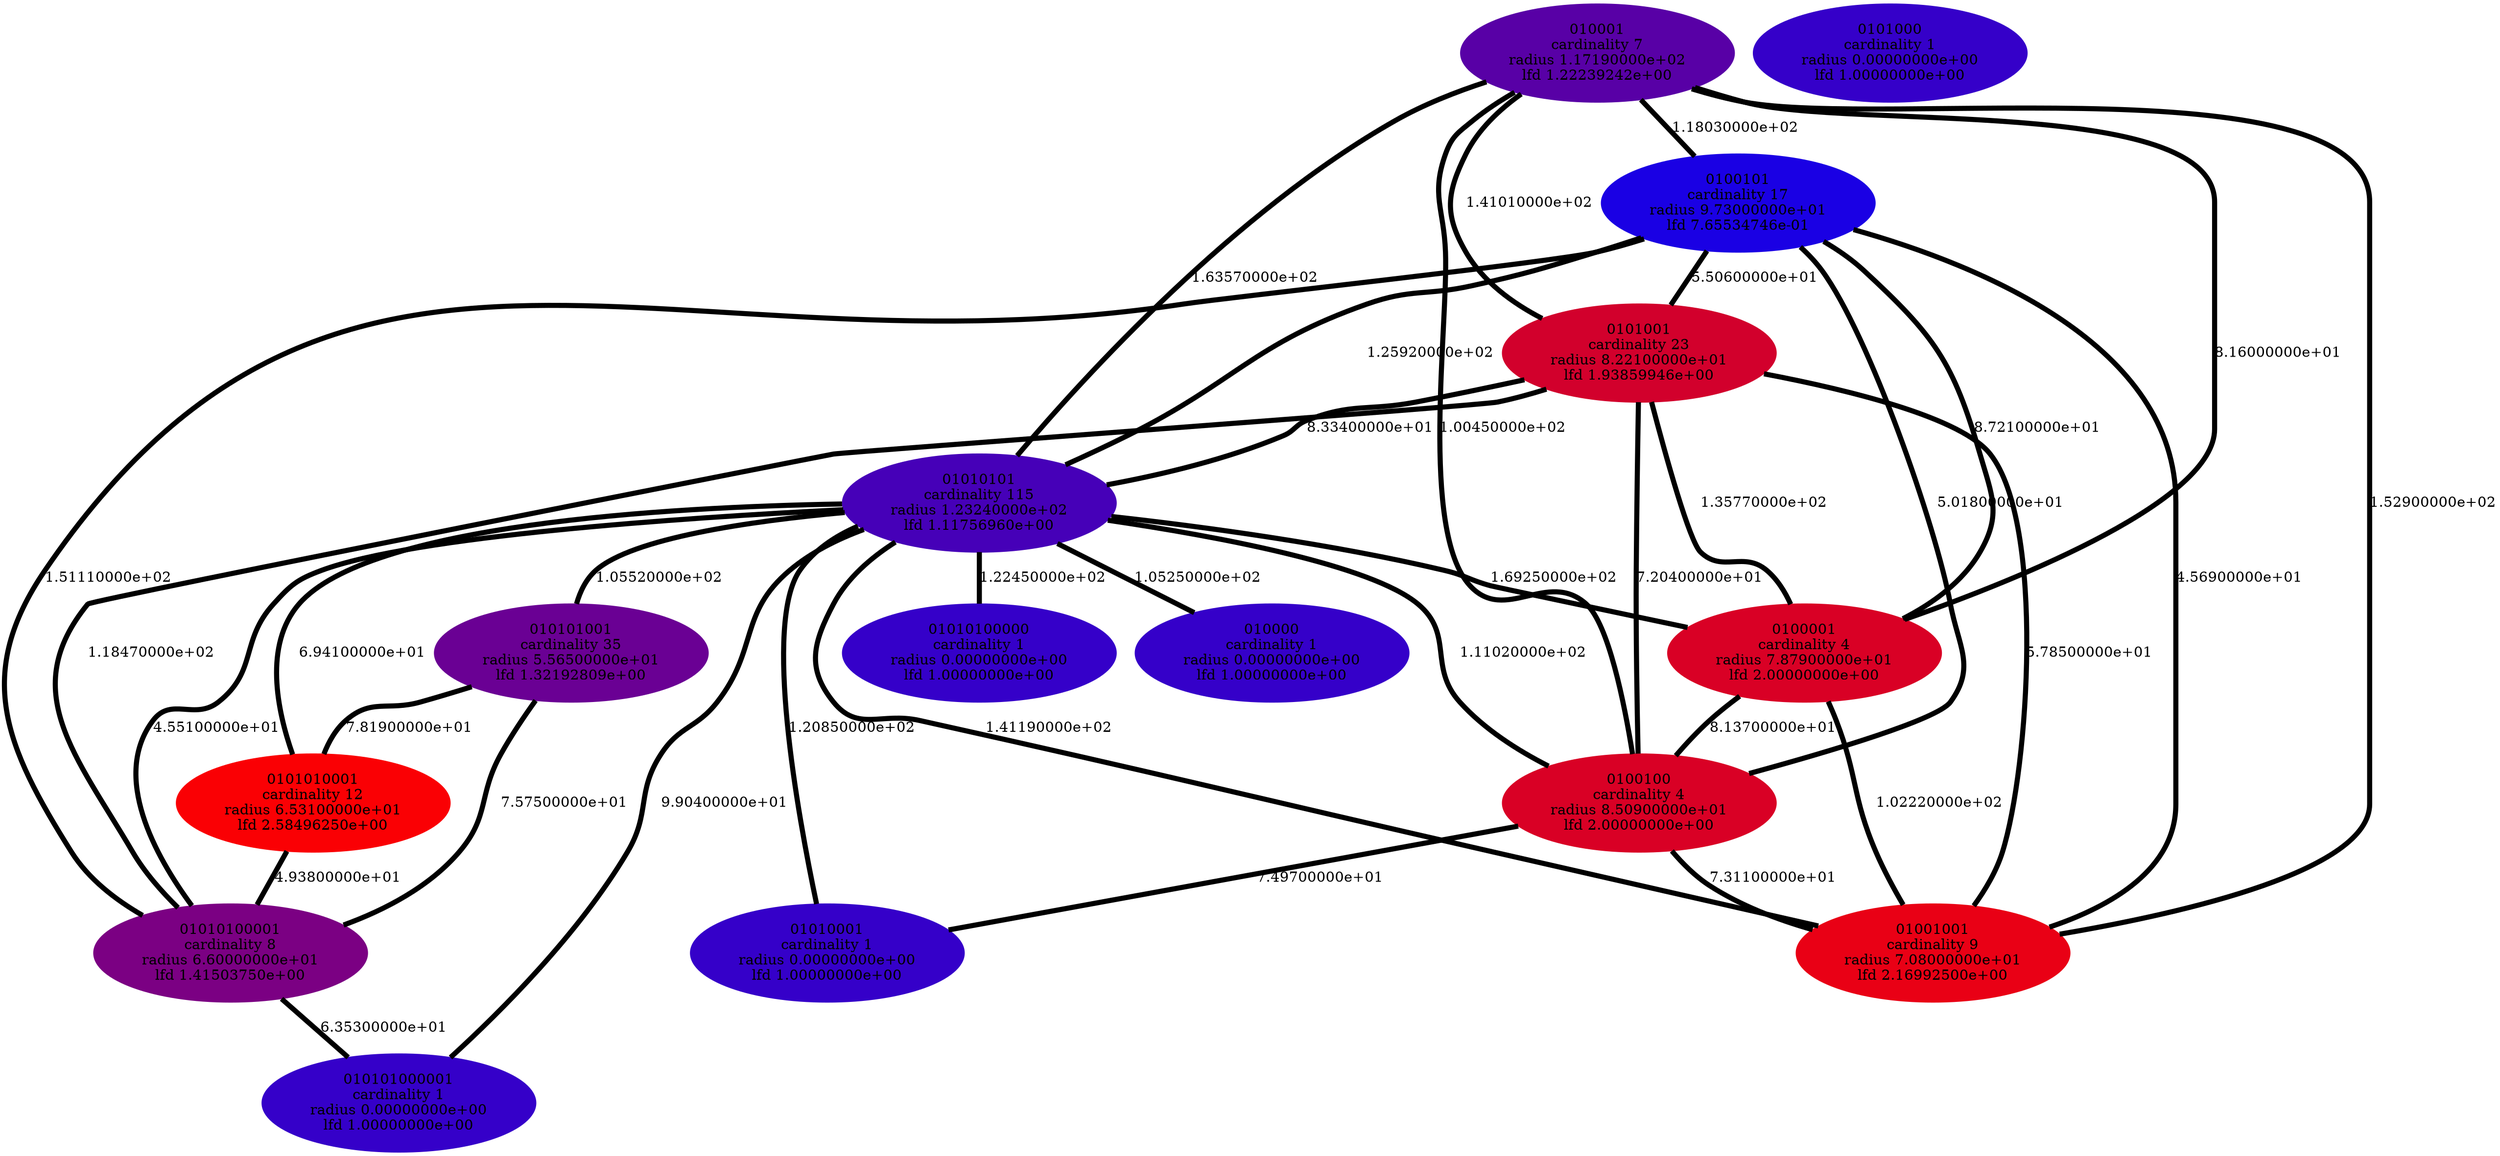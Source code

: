 graph parent_cardinality_optimal_17 {
    edge[style=solid, penwidth="5", labeldistance="10"]
    01010101 [label="01010101\ncardinality 115\nradius 1.23240000e+02\nlfd 1.11756960e+00", color="#4600B8", style="filled"]
    010001 [label="010001\ncardinality 7\nradius 1.17190000e+02\nlfd 1.22239242e+00", color="#5800A6", style="filled"]
    010101001 [label="010101001\ncardinality 35\nradius 5.56500000e+01\nlfd 1.32192809e+00", color="#6A0094", style="filled"]
    0100100 [label="0100100\ncardinality 4\nradius 8.50900000e+01\nlfd 2.00000000e+00", color="#D90025", style="filled"]
    0100001 [label="0100001\ncardinality 4\nradius 7.87900000e+01\nlfd 2.00000000e+00", color="#D90025", style="filled"]
    0101010001 [label="0101010001\ncardinality 12\nradius 6.53100000e+01\nlfd 2.58496250e+00", color="#FA0004", style="filled"]
    0100101 [label="0100101\ncardinality 17\nradius 9.73000000e+01\nlfd 7.65534746e-01", color="#1A00E4", style="filled"]
    01001001 [label="01001001\ncardinality 9\nradius 7.08000000e+01\nlfd 2.16992500e+00", color="#E90015", style="filled"]
    01010100001 [label="01010100001\ncardinality 8\nradius 6.60000000e+01\nlfd 1.41503750e+00", color="#7B0083", style="filled"]
    01010001 [label="01010001\ncardinality 1\nradius 0.00000000e+00\nlfd 1.00000000e+00", color="#3500C9", style="filled"]
    01010100000 [label="01010100000\ncardinality 1\nradius 0.00000000e+00\nlfd 1.00000000e+00", color="#3500C9", style="filled"]
    010000 [label="010000\ncardinality 1\nradius 0.00000000e+00\nlfd 1.00000000e+00", color="#3500C9", style="filled"]
    0101000 [label="0101000\ncardinality 1\nradius 0.00000000e+00\nlfd 1.00000000e+00", color="#3500C9", style="filled"]
    0101001 [label="0101001\ncardinality 23\nradius 8.22100000e+01\nlfd 1.93859946e+00", color="#D2002C", style="filled"]
    010101000001 [label="010101000001\ncardinality 1\nradius 0.00000000e+00\nlfd 1.00000000e+00", color="#3500C9", style="filled"]
    0100101 -- 01010100001 [label="1.51110000e+02"]
    01010101 -- 010101001 [label="1.05520000e+02"]
    010001 -- 0100001 [label="8.16000000e+01"]
    0101001 -- 01010101 [label="8.33400000e+01"]
    01010101 -- 0100001 [label="1.69250000e+02"]
    010001 -- 01001001 [label="1.52900000e+02"]
    01010101 -- 0100100 [label="1.11020000e+02"]
    0101010001 -- 01010100001 [label="4.93800000e+01"]
    01010101 -- 01010100001 [label="4.55100000e+01"]
    01010101 -- 01010001 [label="1.20850000e+02"]
    0101001 -- 0100001 [label="1.35770000e+02"]
    0100001 -- 01001001 [label="1.02220000e+02"]
    0101001 -- 01001001 [label="5.78500000e+01"]
    01010101 -- 01001001 [label="1.41190000e+02"]
    0100101 -- 0100001 [label="8.72100000e+01"]
    0100100 -- 01001001 [label="7.31100000e+01"]
    01010101 -- 0101010001 [label="6.94100000e+01"]
    0100101 -- 0100100 [label="5.01800000e+01"]
    01010100001 -- 010101000001 [label="6.35300000e+01"]
    010101001 -- 01010100001 [label="7.57500000e+01"]
    010101001 -- 0101010001 [label="7.81900000e+01"]
    010001 -- 01010101 [label="1.63570000e+02"]
    0101001 -- 0100100 [label="7.20400000e+01"]
    0100100 -- 01010001 [label="7.49700000e+01"]
    0100101 -- 01001001 [label="4.56900000e+01"]
    010001 -- 0100101 [label="1.18030000e+02"]
    010001 -- 0101001 [label="1.41010000e+02"]
    010001 -- 0100100 [label="1.00450000e+02"]
    01010101 -- 010000 [label="1.05250000e+02"]
    0100101 -- 01010101 [label="1.25920000e+02"]
    01010101 -- 01010100000 [label="1.22450000e+02"]
    0100001 -- 0100100 [label="8.13700000e+01"]
    01010101 -- 010101000001 [label="9.90400000e+01"]
    0100101 -- 0101001 [label="5.50600000e+01"]
    0101001 -- 01010100001 [label="1.18470000e+02"]
}
